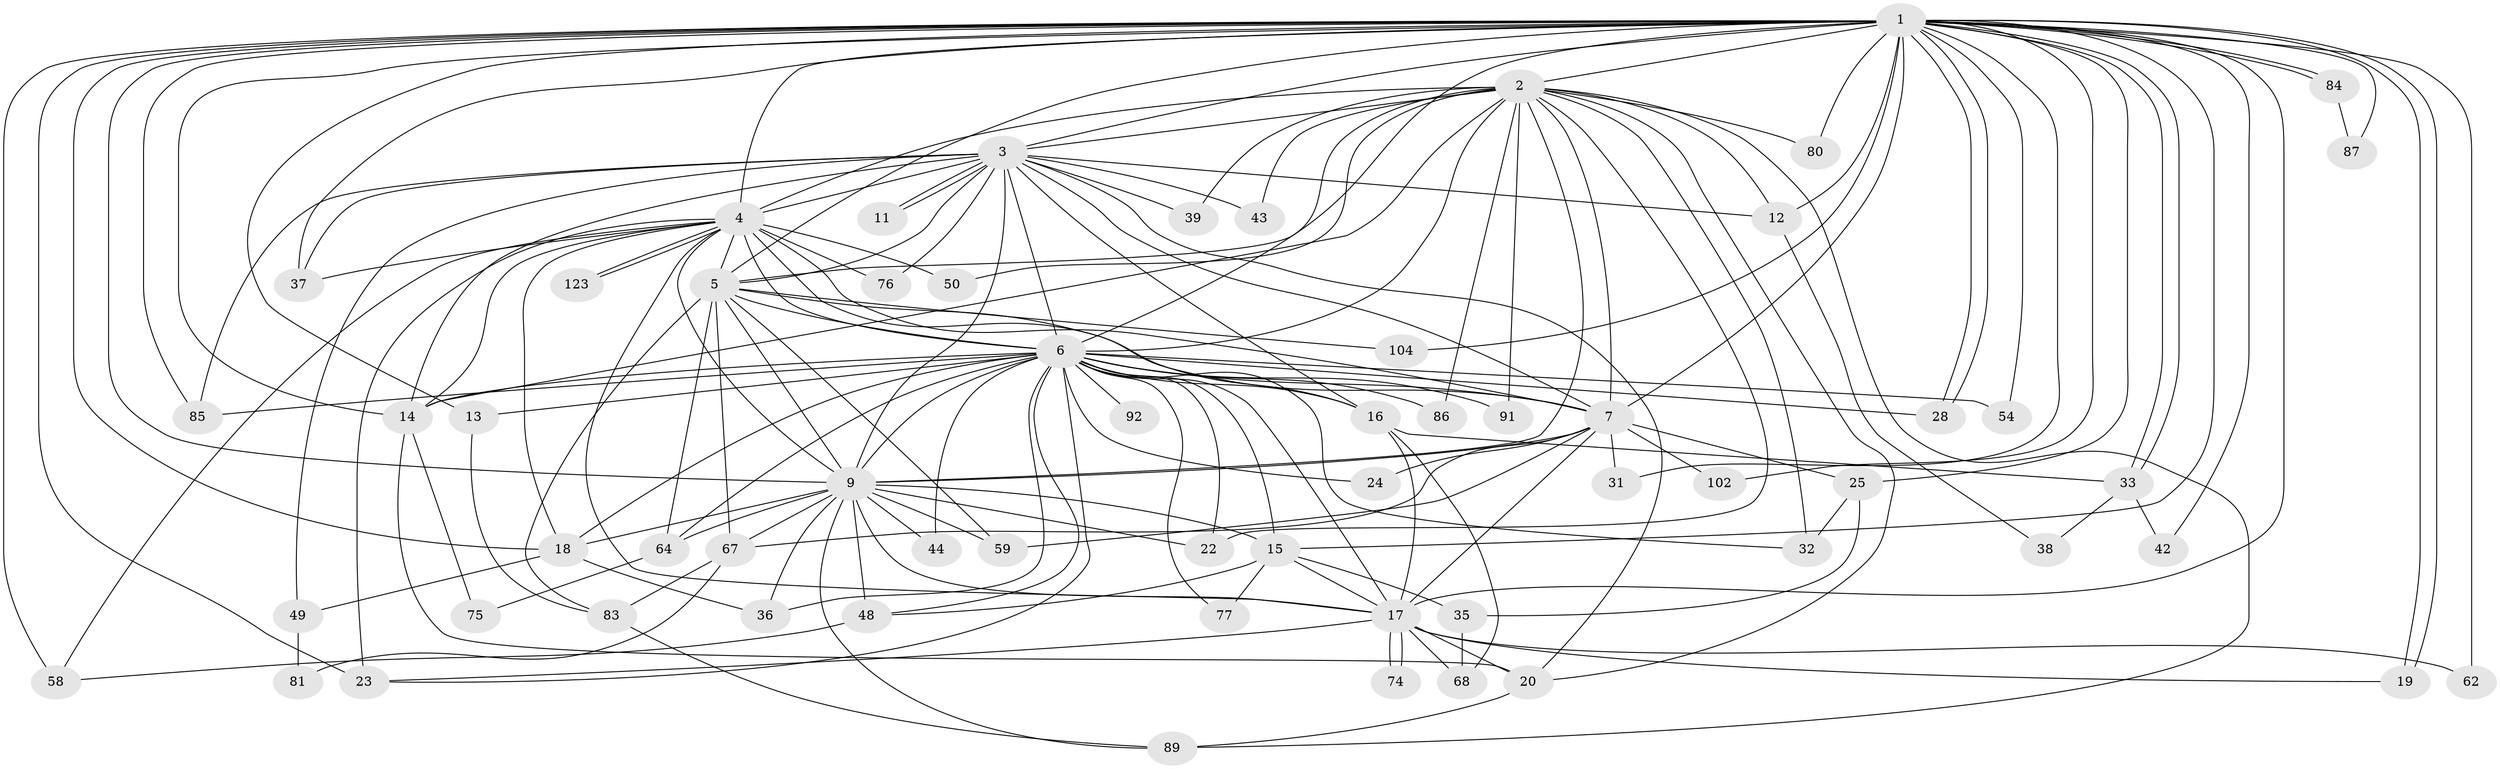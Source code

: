 // original degree distribution, {41: 0.008130081300813009, 23: 0.008130081300813009, 25: 0.008130081300813009, 24: 0.008130081300813009, 17: 0.024390243902439025, 20: 0.008130081300813009, 18: 0.008130081300813009, 21: 0.008130081300813009, 2: 0.5528455284552846, 5: 0.06504065040650407, 3: 0.2032520325203252, 7: 0.016260162601626018, 4: 0.056910569105691054, 12: 0.008130081300813009, 8: 0.008130081300813009, 6: 0.008130081300813009}
// Generated by graph-tools (version 1.1) at 2025/13/03/09/25 04:13:52]
// undirected, 61 vertices, 167 edges
graph export_dot {
graph [start="1"]
  node [color=gray90,style=filled];
  1;
  2;
  3;
  4 [super="+46+98"];
  5 [super="+47"];
  6 [super="+8+52"];
  7;
  9 [super="+57+34+103+66"];
  11;
  12 [super="+27+53"];
  13;
  14 [super="+94+51+41"];
  15;
  16 [super="+71"];
  17 [super="+79+96+26+45+55+63"];
  18 [super="+122+29"];
  19 [super="+30"];
  20 [super="+21"];
  22 [super="+111"];
  23 [super="+40"];
  24;
  25 [super="+88"];
  28 [super="+115+113"];
  31;
  32;
  33 [super="+65"];
  35 [super="+73"];
  36 [super="+99"];
  37 [super="+110"];
  38;
  39;
  42;
  43;
  44 [super="+61"];
  48 [super="+70"];
  49;
  50;
  54;
  58 [super="+60"];
  59 [super="+72"];
  62;
  64;
  67;
  68 [super="+78"];
  74;
  75;
  76;
  77;
  80;
  81;
  83 [super="+97"];
  84;
  85 [super="+105"];
  86;
  87;
  89 [super="+109"];
  91;
  92;
  102;
  104;
  123;
  1 -- 2;
  1 -- 3;
  1 -- 4;
  1 -- 5;
  1 -- 6 [weight=3];
  1 -- 7;
  1 -- 9;
  1 -- 12 [weight=2];
  1 -- 13;
  1 -- 14 [weight=2];
  1 -- 15;
  1 -- 19;
  1 -- 19;
  1 -- 23;
  1 -- 25;
  1 -- 28 [weight=2];
  1 -- 28;
  1 -- 31;
  1 -- 33 [weight=2];
  1 -- 33;
  1 -- 37;
  1 -- 42;
  1 -- 54;
  1 -- 58;
  1 -- 62;
  1 -- 80;
  1 -- 84;
  1 -- 84;
  1 -- 87;
  1 -- 102;
  1 -- 104;
  1 -- 85;
  1 -- 18 [weight=2];
  1 -- 17;
  2 -- 3;
  2 -- 4;
  2 -- 5;
  2 -- 6 [weight=3];
  2 -- 7;
  2 -- 9 [weight=2];
  2 -- 12 [weight=2];
  2 -- 20;
  2 -- 32;
  2 -- 39;
  2 -- 43;
  2 -- 50;
  2 -- 80;
  2 -- 86;
  2 -- 89;
  2 -- 91;
  2 -- 22;
  2 -- 14;
  3 -- 4 [weight=2];
  3 -- 5;
  3 -- 6 [weight=4];
  3 -- 7;
  3 -- 9 [weight=3];
  3 -- 11;
  3 -- 11;
  3 -- 39;
  3 -- 43;
  3 -- 49;
  3 -- 76;
  3 -- 85;
  3 -- 12;
  3 -- 20;
  3 -- 37;
  3 -- 16;
  3 -- 14;
  4 -- 5 [weight=2];
  4 -- 6 [weight=3];
  4 -- 7 [weight=2];
  4 -- 9;
  4 -- 16;
  4 -- 18;
  4 -- 23 [weight=2];
  4 -- 37;
  4 -- 50;
  4 -- 58;
  4 -- 76;
  4 -- 123;
  4 -- 123;
  4 -- 14;
  4 -- 17;
  5 -- 6 [weight=3];
  5 -- 7;
  5 -- 9 [weight=3];
  5 -- 59;
  5 -- 64;
  5 -- 67;
  5 -- 104;
  5 -- 83;
  6 -- 7 [weight=3];
  6 -- 9 [weight=4];
  6 -- 14;
  6 -- 77;
  6 -- 86;
  6 -- 28 [weight=2];
  6 -- 64;
  6 -- 13;
  6 -- 15;
  6 -- 16 [weight=2];
  6 -- 18 [weight=2];
  6 -- 85;
  6 -- 22;
  6 -- 23;
  6 -- 24;
  6 -- 91;
  6 -- 92 [weight=2];
  6 -- 32;
  6 -- 44;
  6 -- 54;
  6 -- 36;
  6 -- 17 [weight=2];
  6 -- 48;
  7 -- 9;
  7 -- 24;
  7 -- 25;
  7 -- 31;
  7 -- 59;
  7 -- 67;
  7 -- 102;
  7 -- 17;
  9 -- 17;
  9 -- 18;
  9 -- 22;
  9 -- 36;
  9 -- 48 [weight=2];
  9 -- 59;
  9 -- 89;
  9 -- 44;
  9 -- 64;
  9 -- 67;
  9 -- 15;
  12 -- 38;
  13 -- 83;
  14 -- 20;
  14 -- 75;
  15 -- 17;
  15 -- 35;
  15 -- 48;
  15 -- 77;
  16 -- 17;
  16 -- 33;
  16 -- 68;
  17 -- 62;
  17 -- 74;
  17 -- 74;
  17 -- 19;
  17 -- 20;
  17 -- 23;
  17 -- 68;
  18 -- 36;
  18 -- 49;
  20 -- 89;
  25 -- 35;
  25 -- 32;
  33 -- 38;
  33 -- 42;
  35 -- 68;
  48 -- 58;
  49 -- 81;
  64 -- 75;
  67 -- 81;
  67 -- 83;
  83 -- 89;
  84 -- 87;
}
